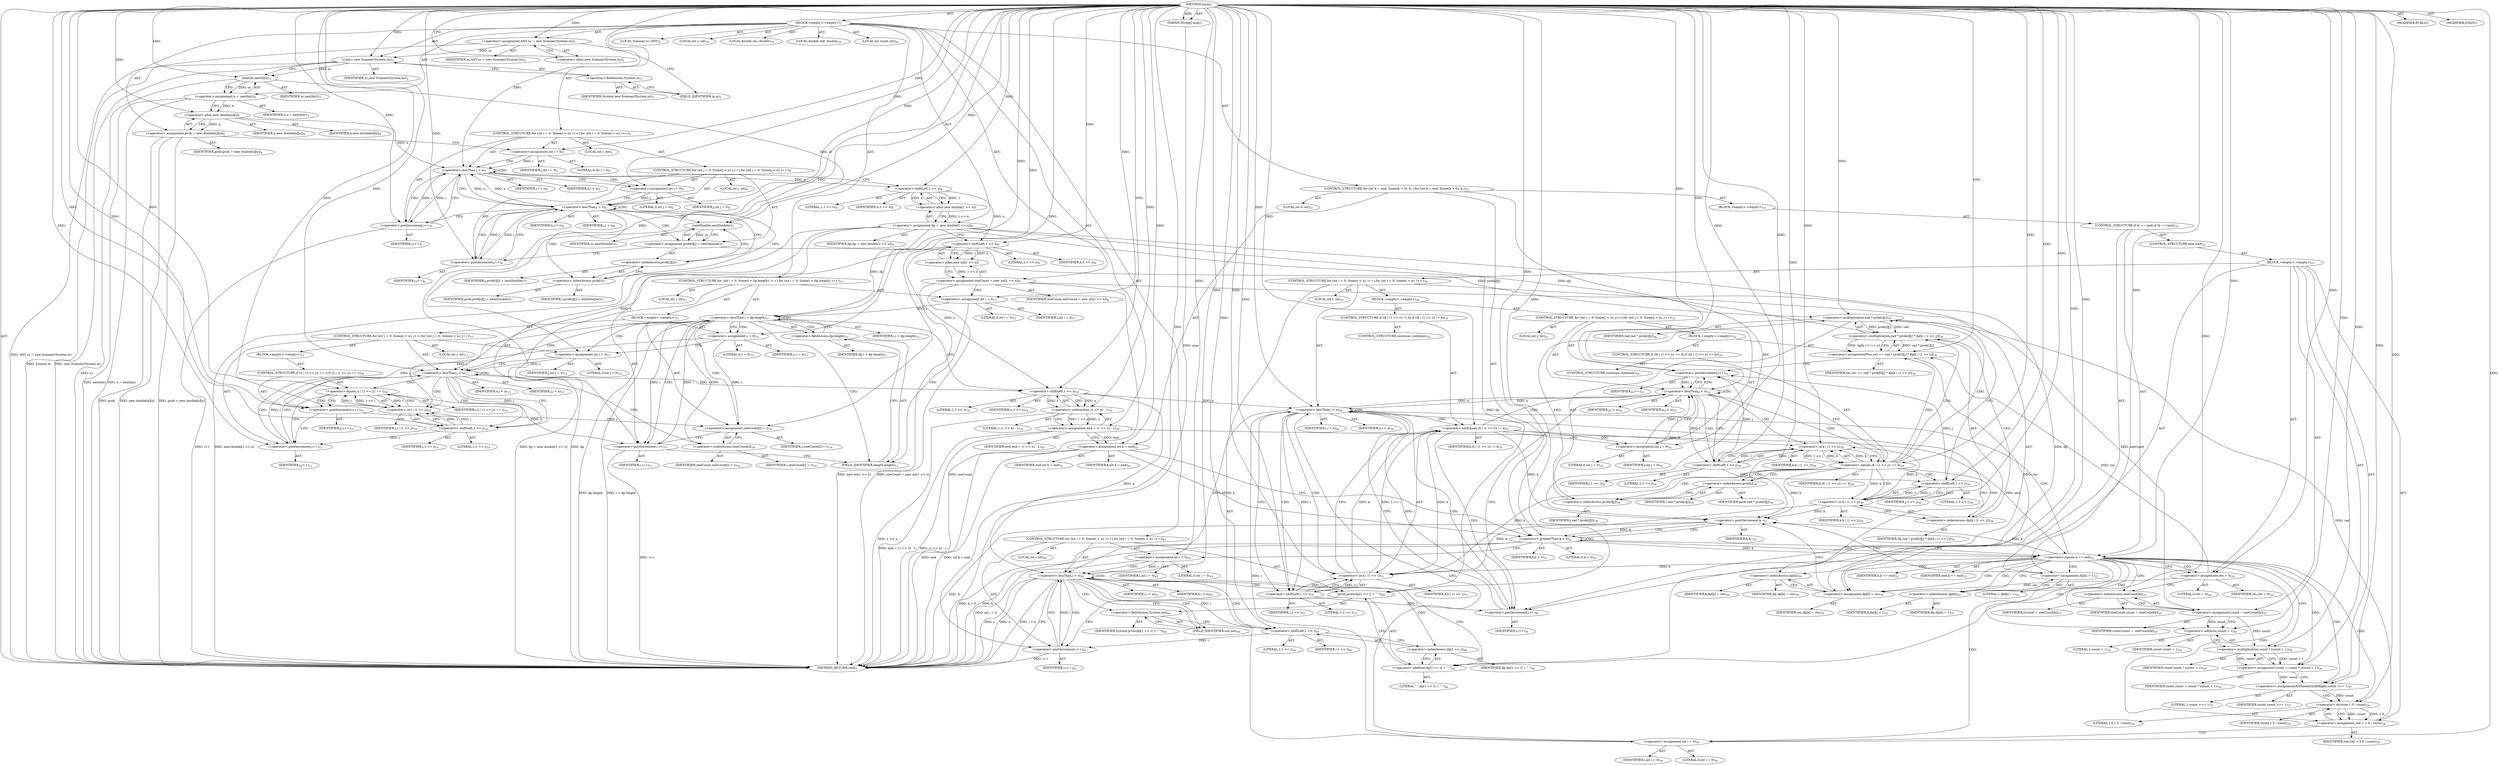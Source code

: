 digraph "main" {  
"19" [label = <(METHOD,main)<SUB>1</SUB>> ]
"20" [label = <(PARAM,String[] args)<SUB>1</SUB>> ]
"21" [label = <(BLOCK,&lt;empty&gt;,&lt;empty&gt;)<SUB>1</SUB>> ]
"4" [label = <(LOCAL,Scanner sc: ANY)<SUB>2</SUB>> ]
"22" [label = <(&lt;operator&gt;.assignment,ANY sc = new Scanner(System.in))<SUB>2</SUB>> ]
"23" [label = <(IDENTIFIER,sc,ANY sc = new Scanner(System.in))<SUB>2</SUB>> ]
"24" [label = <(&lt;operator&gt;.alloc,new Scanner(System.in))<SUB>2</SUB>> ]
"25" [label = <(&lt;init&gt;,new Scanner(System.in))<SUB>2</SUB>> ]
"3" [label = <(IDENTIFIER,sc,new Scanner(System.in))<SUB>2</SUB>> ]
"26" [label = <(&lt;operator&gt;.fieldAccess,System.in)<SUB>2</SUB>> ]
"27" [label = <(IDENTIFIER,System,new Scanner(System.in))<SUB>2</SUB>> ]
"28" [label = <(FIELD_IDENTIFIER,in,in)<SUB>2</SUB>> ]
"29" [label = <(&lt;operator&gt;.assignment,n = nextInt())<SUB>3</SUB>> ]
"30" [label = <(IDENTIFIER,n,n = nextInt())<SUB>3</SUB>> ]
"31" [label = <(nextInt,nextInt())<SUB>3</SUB>> ]
"32" [label = <(IDENTIFIER,sc,nextInt())<SUB>3</SUB>> ]
"33" [label = <(&lt;operator&gt;.assignment,prob = new double[n][n])<SUB>4</SUB>> ]
"34" [label = <(IDENTIFIER,prob,prob = new double[n][n])<SUB>4</SUB>> ]
"35" [label = <(&lt;operator&gt;.alloc,new double[n][n])> ]
"36" [label = <(IDENTIFIER,n,new double[n][n])<SUB>4</SUB>> ]
"37" [label = <(IDENTIFIER,n,new double[n][n])<SUB>4</SUB>> ]
"38" [label = <(CONTROL_STRUCTURE,for (int i = 0; Some(i &lt; n); i++),for (int i = 0; Some(i &lt; n); i++))<SUB>5</SUB>> ]
"39" [label = <(LOCAL,int i: int)<SUB>5</SUB>> ]
"40" [label = <(&lt;operator&gt;.assignment,int i = 0)<SUB>5</SUB>> ]
"41" [label = <(IDENTIFIER,i,int i = 0)<SUB>5</SUB>> ]
"42" [label = <(LITERAL,0,int i = 0)<SUB>5</SUB>> ]
"43" [label = <(&lt;operator&gt;.lessThan,i &lt; n)<SUB>5</SUB>> ]
"44" [label = <(IDENTIFIER,i,i &lt; n)<SUB>5</SUB>> ]
"45" [label = <(IDENTIFIER,n,i &lt; n)<SUB>5</SUB>> ]
"46" [label = <(&lt;operator&gt;.postIncrement,i++)<SUB>5</SUB>> ]
"47" [label = <(IDENTIFIER,i,i++)<SUB>5</SUB>> ]
"48" [label = <(CONTROL_STRUCTURE,for (int j = 0; Some(j &lt; n); j++),for (int j = 0; Some(j &lt; n); j++))<SUB>6</SUB>> ]
"49" [label = <(LOCAL,int j: int)<SUB>6</SUB>> ]
"50" [label = <(&lt;operator&gt;.assignment,int j = 0)<SUB>6</SUB>> ]
"51" [label = <(IDENTIFIER,j,int j = 0)<SUB>6</SUB>> ]
"52" [label = <(LITERAL,0,int j = 0)<SUB>6</SUB>> ]
"53" [label = <(&lt;operator&gt;.lessThan,j &lt; n)<SUB>6</SUB>> ]
"54" [label = <(IDENTIFIER,j,j &lt; n)<SUB>6</SUB>> ]
"55" [label = <(IDENTIFIER,n,j &lt; n)<SUB>6</SUB>> ]
"56" [label = <(&lt;operator&gt;.postIncrement,j++)<SUB>6</SUB>> ]
"57" [label = <(IDENTIFIER,j,j++)<SUB>6</SUB>> ]
"58" [label = <(&lt;operator&gt;.assignment,prob[i][j] = nextDouble())<SUB>7</SUB>> ]
"59" [label = <(&lt;operator&gt;.indexAccess,prob[i][j])<SUB>7</SUB>> ]
"60" [label = <(&lt;operator&gt;.indexAccess,prob[i])<SUB>7</SUB>> ]
"61" [label = <(IDENTIFIER,prob,prob[i][j] = nextDouble())<SUB>7</SUB>> ]
"62" [label = <(IDENTIFIER,i,prob[i][j] = nextDouble())<SUB>7</SUB>> ]
"63" [label = <(IDENTIFIER,j,prob[i][j] = nextDouble())<SUB>7</SUB>> ]
"64" [label = <(nextDouble,nextDouble())<SUB>7</SUB>> ]
"65" [label = <(IDENTIFIER,sc,nextDouble())<SUB>7</SUB>> ]
"66" [label = <(&lt;operator&gt;.assignment,dp = new double[1 &lt;&lt; n])<SUB>8</SUB>> ]
"67" [label = <(IDENTIFIER,dp,dp = new double[1 &lt;&lt; n])<SUB>8</SUB>> ]
"68" [label = <(&lt;operator&gt;.alloc,new double[1 &lt;&lt; n])> ]
"69" [label = <(&lt;operator&gt;.shiftLeft,1 &lt;&lt; n)<SUB>8</SUB>> ]
"70" [label = <(LITERAL,1,1 &lt;&lt; n)<SUB>8</SUB>> ]
"71" [label = <(IDENTIFIER,n,1 &lt;&lt; n)<SUB>8</SUB>> ]
"72" [label = <(&lt;operator&gt;.assignment,oneCount = new int[1 &lt;&lt; n])<SUB>9</SUB>> ]
"73" [label = <(IDENTIFIER,oneCount,oneCount = new int[1 &lt;&lt; n])<SUB>9</SUB>> ]
"74" [label = <(&lt;operator&gt;.alloc,new int[1 &lt;&lt; n])> ]
"75" [label = <(&lt;operator&gt;.shiftLeft,1 &lt;&lt; n)<SUB>9</SUB>> ]
"76" [label = <(LITERAL,1,1 &lt;&lt; n)<SUB>9</SUB>> ]
"77" [label = <(IDENTIFIER,n,1 &lt;&lt; n)<SUB>9</SUB>> ]
"78" [label = <(LOCAL,int c: int)<SUB>10</SUB>> ]
"79" [label = <(CONTROL_STRUCTURE,for (int i = 0; Some(i &lt; dp.length); i++),for (int i = 0; Some(i &lt; dp.length); i++))<SUB>11</SUB>> ]
"80" [label = <(LOCAL,int i: int)<SUB>11</SUB>> ]
"81" [label = <(&lt;operator&gt;.assignment,int i = 0)<SUB>11</SUB>> ]
"82" [label = <(IDENTIFIER,i,int i = 0)<SUB>11</SUB>> ]
"83" [label = <(LITERAL,0,int i = 0)<SUB>11</SUB>> ]
"84" [label = <(&lt;operator&gt;.lessThan,i &lt; dp.length)<SUB>11</SUB>> ]
"85" [label = <(IDENTIFIER,i,i &lt; dp.length)<SUB>11</SUB>> ]
"86" [label = <(&lt;operator&gt;.fieldAccess,dp.length)<SUB>11</SUB>> ]
"87" [label = <(IDENTIFIER,dp,i &lt; dp.length)<SUB>11</SUB>> ]
"88" [label = <(FIELD_IDENTIFIER,length,length)<SUB>11</SUB>> ]
"89" [label = <(&lt;operator&gt;.postIncrement,i++)<SUB>11</SUB>> ]
"90" [label = <(IDENTIFIER,i,i++)<SUB>11</SUB>> ]
"91" [label = <(BLOCK,&lt;empty&gt;,&lt;empty&gt;)<SUB>11</SUB>> ]
"92" [label = <(&lt;operator&gt;.assignment,c = 0)<SUB>12</SUB>> ]
"93" [label = <(IDENTIFIER,c,c = 0)<SUB>12</SUB>> ]
"94" [label = <(LITERAL,0,c = 0)<SUB>12</SUB>> ]
"95" [label = <(CONTROL_STRUCTURE,for (int j = 0; Some(j &lt; n); j++),for (int j = 0; Some(j &lt; n); j++))<SUB>13</SUB>> ]
"96" [label = <(LOCAL,int j: int)<SUB>13</SUB>> ]
"97" [label = <(&lt;operator&gt;.assignment,int j = 0)<SUB>13</SUB>> ]
"98" [label = <(IDENTIFIER,j,int j = 0)<SUB>13</SUB>> ]
"99" [label = <(LITERAL,0,int j = 0)<SUB>13</SUB>> ]
"100" [label = <(&lt;operator&gt;.lessThan,j &lt; n)<SUB>13</SUB>> ]
"101" [label = <(IDENTIFIER,j,j &lt; n)<SUB>13</SUB>> ]
"102" [label = <(IDENTIFIER,n,j &lt; n)<SUB>13</SUB>> ]
"103" [label = <(&lt;operator&gt;.postIncrement,j++)<SUB>13</SUB>> ]
"104" [label = <(IDENTIFIER,j,j++)<SUB>13</SUB>> ]
"105" [label = <(BLOCK,&lt;empty&gt;,&lt;empty&gt;)<SUB>13</SUB>> ]
"106" [label = <(CONTROL_STRUCTURE,if ((i | (1 &lt;&lt; j)) == i),if ((i | (1 &lt;&lt; j)) == i))<SUB>14</SUB>> ]
"107" [label = <(&lt;operator&gt;.equals,(i | (1 &lt;&lt; j)) == i)<SUB>14</SUB>> ]
"108" [label = <(&lt;operator&gt;.or,i | (1 &lt;&lt; j))<SUB>14</SUB>> ]
"109" [label = <(IDENTIFIER,i,i | (1 &lt;&lt; j))<SUB>14</SUB>> ]
"110" [label = <(&lt;operator&gt;.shiftLeft,1 &lt;&lt; j)<SUB>14</SUB>> ]
"111" [label = <(LITERAL,1,1 &lt;&lt; j)<SUB>14</SUB>> ]
"112" [label = <(IDENTIFIER,j,1 &lt;&lt; j)<SUB>14</SUB>> ]
"113" [label = <(IDENTIFIER,i,(i | (1 &lt;&lt; j)) == i)<SUB>14</SUB>> ]
"114" [label = <(&lt;operator&gt;.postIncrement,c++)<SUB>14</SUB>> ]
"115" [label = <(IDENTIFIER,c,c++)<SUB>14</SUB>> ]
"116" [label = <(&lt;operator&gt;.assignment,oneCount[i] = c)<SUB>16</SUB>> ]
"117" [label = <(&lt;operator&gt;.indexAccess,oneCount[i])<SUB>16</SUB>> ]
"118" [label = <(IDENTIFIER,oneCount,oneCount[i] = c)<SUB>16</SUB>> ]
"119" [label = <(IDENTIFIER,i,oneCount[i] = c)<SUB>16</SUB>> ]
"120" [label = <(IDENTIFIER,c,oneCount[i] = c)<SUB>16</SUB>> ]
"121" [label = <(&lt;operator&gt;.assignment,end = (1 &lt;&lt; n) - 1)<SUB>18</SUB>> ]
"122" [label = <(IDENTIFIER,end,end = (1 &lt;&lt; n) - 1)<SUB>18</SUB>> ]
"123" [label = <(&lt;operator&gt;.subtraction,(1 &lt;&lt; n) - 1)<SUB>18</SUB>> ]
"124" [label = <(&lt;operator&gt;.shiftLeft,1 &lt;&lt; n)<SUB>18</SUB>> ]
"125" [label = <(LITERAL,1,1 &lt;&lt; n)<SUB>18</SUB>> ]
"126" [label = <(IDENTIFIER,n,1 &lt;&lt; n)<SUB>18</SUB>> ]
"127" [label = <(LITERAL,1,(1 &lt;&lt; n) - 1)<SUB>18</SUB>> ]
"128" [label = <(LOCAL,double res: double)<SUB>19</SUB>> ]
"129" [label = <(LOCAL,double rad: double)<SUB>19</SUB>> ]
"130" [label = <(LOCAL,int count: int)<SUB>20</SUB>> ]
"131" [label = <(CONTROL_STRUCTURE,for (int k = end; Some(k &gt; 0); k--),for (int k = end; Some(k &gt; 0); k--))<SUB>21</SUB>> ]
"132" [label = <(LOCAL,int k: int)<SUB>21</SUB>> ]
"133" [label = <(&lt;operator&gt;.assignment,int k = end)<SUB>21</SUB>> ]
"134" [label = <(IDENTIFIER,k,int k = end)<SUB>21</SUB>> ]
"135" [label = <(IDENTIFIER,end,int k = end)<SUB>21</SUB>> ]
"136" [label = <(&lt;operator&gt;.greaterThan,k &gt; 0)<SUB>21</SUB>> ]
"137" [label = <(IDENTIFIER,k,k &gt; 0)<SUB>21</SUB>> ]
"138" [label = <(LITERAL,0,k &gt; 0)<SUB>21</SUB>> ]
"139" [label = <(&lt;operator&gt;.postDecrement,k--)<SUB>21</SUB>> ]
"140" [label = <(IDENTIFIER,k,k--)<SUB>21</SUB>> ]
"141" [label = <(BLOCK,&lt;empty&gt;,&lt;empty&gt;)<SUB>21</SUB>> ]
"142" [label = <(CONTROL_STRUCTURE,if (k == end),if (k == end))<SUB>22</SUB>> ]
"143" [label = <(&lt;operator&gt;.equals,k == end)<SUB>22</SUB>> ]
"144" [label = <(IDENTIFIER,k,k == end)<SUB>22</SUB>> ]
"145" [label = <(IDENTIFIER,end,k == end)<SUB>22</SUB>> ]
"146" [label = <(&lt;operator&gt;.assignment,dp[k] = 1)<SUB>22</SUB>> ]
"147" [label = <(&lt;operator&gt;.indexAccess,dp[k])<SUB>22</SUB>> ]
"148" [label = <(IDENTIFIER,dp,dp[k] = 1)<SUB>22</SUB>> ]
"149" [label = <(IDENTIFIER,k,dp[k] = 1)<SUB>22</SUB>> ]
"150" [label = <(LITERAL,1,dp[k] = 1)<SUB>22</SUB>> ]
"151" [label = <(CONTROL_STRUCTURE,else,else)<SUB>23</SUB>> ]
"152" [label = <(BLOCK,&lt;empty&gt;,&lt;empty&gt;)<SUB>23</SUB>> ]
"153" [label = <(&lt;operator&gt;.assignment,res = 0)<SUB>24</SUB>> ]
"154" [label = <(IDENTIFIER,res,res = 0)<SUB>24</SUB>> ]
"155" [label = <(LITERAL,0,res = 0)<SUB>24</SUB>> ]
"156" [label = <(&lt;operator&gt;.assignment,count = oneCount[k])<SUB>25</SUB>> ]
"157" [label = <(IDENTIFIER,count,count = oneCount[k])<SUB>25</SUB>> ]
"158" [label = <(&lt;operator&gt;.indexAccess,oneCount[k])<SUB>25</SUB>> ]
"159" [label = <(IDENTIFIER,oneCount,count = oneCount[k])<SUB>25</SUB>> ]
"160" [label = <(IDENTIFIER,k,count = oneCount[k])<SUB>25</SUB>> ]
"161" [label = <(&lt;operator&gt;.assignment,count = count * (count + 1))<SUB>26</SUB>> ]
"162" [label = <(IDENTIFIER,count,count = count * (count + 1))<SUB>26</SUB>> ]
"163" [label = <(&lt;operator&gt;.multiplication,count * (count + 1))<SUB>26</SUB>> ]
"164" [label = <(IDENTIFIER,count,count * (count + 1))<SUB>26</SUB>> ]
"165" [label = <(&lt;operator&gt;.addition,count + 1)<SUB>26</SUB>> ]
"166" [label = <(IDENTIFIER,count,count + 1)<SUB>26</SUB>> ]
"167" [label = <(LITERAL,1,count + 1)<SUB>26</SUB>> ]
"168" [label = <(&lt;operators&gt;.assignmentArithmeticShiftRight,count &gt;&gt;= 1)<SUB>27</SUB>> ]
"169" [label = <(IDENTIFIER,count,count &gt;&gt;= 1)<SUB>27</SUB>> ]
"170" [label = <(LITERAL,1,count &gt;&gt;= 1)<SUB>27</SUB>> ]
"171" [label = <(&lt;operator&gt;.assignment,rad = 1.0 / count)<SUB>28</SUB>> ]
"172" [label = <(IDENTIFIER,rad,rad = 1.0 / count)<SUB>28</SUB>> ]
"173" [label = <(&lt;operator&gt;.division,1.0 / count)<SUB>28</SUB>> ]
"174" [label = <(LITERAL,1.0,1.0 / count)<SUB>28</SUB>> ]
"175" [label = <(IDENTIFIER,count,1.0 / count)<SUB>28</SUB>> ]
"176" [label = <(CONTROL_STRUCTURE,for (int i = 0; Some(i &lt; n); i++),for (int i = 0; Some(i &lt; n); i++))<SUB>30</SUB>> ]
"177" [label = <(LOCAL,int i: int)<SUB>30</SUB>> ]
"178" [label = <(&lt;operator&gt;.assignment,int i = 0)<SUB>30</SUB>> ]
"179" [label = <(IDENTIFIER,i,int i = 0)<SUB>30</SUB>> ]
"180" [label = <(LITERAL,0,int i = 0)<SUB>30</SUB>> ]
"181" [label = <(&lt;operator&gt;.lessThan,i &lt; n)<SUB>30</SUB>> ]
"182" [label = <(IDENTIFIER,i,i &lt; n)<SUB>30</SUB>> ]
"183" [label = <(IDENTIFIER,n,i &lt; n)<SUB>30</SUB>> ]
"184" [label = <(&lt;operator&gt;.postIncrement,i++)<SUB>30</SUB>> ]
"185" [label = <(IDENTIFIER,i,i++)<SUB>30</SUB>> ]
"186" [label = <(BLOCK,&lt;empty&gt;,&lt;empty&gt;)<SUB>30</SUB>> ]
"187" [label = <(CONTROL_STRUCTURE,if ((k | (1 &lt;&lt; i)) != k),if ((k | (1 &lt;&lt; i)) != k))<SUB>31</SUB>> ]
"188" [label = <(&lt;operator&gt;.notEquals,(k | (1 &lt;&lt; i)) != k)<SUB>31</SUB>> ]
"189" [label = <(&lt;operator&gt;.or,k | (1 &lt;&lt; i))<SUB>31</SUB>> ]
"190" [label = <(IDENTIFIER,k,k | (1 &lt;&lt; i))<SUB>31</SUB>> ]
"191" [label = <(&lt;operator&gt;.shiftLeft,1 &lt;&lt; i)<SUB>31</SUB>> ]
"192" [label = <(LITERAL,1,1 &lt;&lt; i)<SUB>31</SUB>> ]
"193" [label = <(IDENTIFIER,i,1 &lt;&lt; i)<SUB>31</SUB>> ]
"194" [label = <(IDENTIFIER,k,(k | (1 &lt;&lt; i)) != k)<SUB>31</SUB>> ]
"195" [label = <(CONTROL_STRUCTURE,continue;,continue;)<SUB>31</SUB>> ]
"196" [label = <(CONTROL_STRUCTURE,for (int j = 0; Some(j &lt; n); j++),for (int j = 0; Some(j &lt; n); j++))<SUB>32</SUB>> ]
"197" [label = <(LOCAL,int j: int)<SUB>32</SUB>> ]
"198" [label = <(&lt;operator&gt;.assignment,int j = 0)<SUB>32</SUB>> ]
"199" [label = <(IDENTIFIER,j,int j = 0)<SUB>32</SUB>> ]
"200" [label = <(LITERAL,0,int j = 0)<SUB>32</SUB>> ]
"201" [label = <(&lt;operator&gt;.lessThan,j &lt; n)<SUB>32</SUB>> ]
"202" [label = <(IDENTIFIER,j,j &lt; n)<SUB>32</SUB>> ]
"203" [label = <(IDENTIFIER,n,j &lt; n)<SUB>32</SUB>> ]
"204" [label = <(&lt;operator&gt;.postIncrement,j++)<SUB>32</SUB>> ]
"205" [label = <(IDENTIFIER,j,j++)<SUB>32</SUB>> ]
"206" [label = <(BLOCK,&lt;empty&gt;,&lt;empty&gt;)<SUB>32</SUB>> ]
"207" [label = <(CONTROL_STRUCTURE,if ((k | (1 &lt;&lt; j)) == k),if ((k | (1 &lt;&lt; j)) == k))<SUB>34</SUB>> ]
"208" [label = <(&lt;operator&gt;.equals,(k | (1 &lt;&lt; j)) == k)<SUB>34</SUB>> ]
"209" [label = <(&lt;operator&gt;.or,k | (1 &lt;&lt; j))<SUB>34</SUB>> ]
"210" [label = <(IDENTIFIER,k,k | (1 &lt;&lt; j))<SUB>34</SUB>> ]
"211" [label = <(&lt;operator&gt;.shiftLeft,1 &lt;&lt; j)<SUB>34</SUB>> ]
"212" [label = <(LITERAL,1,1 &lt;&lt; j)<SUB>34</SUB>> ]
"213" [label = <(IDENTIFIER,j,1 &lt;&lt; j)<SUB>34</SUB>> ]
"214" [label = <(IDENTIFIER,k,(k | (1 &lt;&lt; j)) == k)<SUB>34</SUB>> ]
"215" [label = <(CONTROL_STRUCTURE,continue;,continue;)<SUB>34</SUB>> ]
"216" [label = <(&lt;operator&gt;.assignmentPlus,res += rad * prob[i][j] * dp[k | (1 &lt;&lt; j)])<SUB>36</SUB>> ]
"217" [label = <(IDENTIFIER,res,res += rad * prob[i][j] * dp[k | (1 &lt;&lt; j)])<SUB>36</SUB>> ]
"218" [label = <(&lt;operator&gt;.multiplication,rad * prob[i][j] * dp[k | (1 &lt;&lt; j)])<SUB>36</SUB>> ]
"219" [label = <(&lt;operator&gt;.multiplication,rad * prob[i][j])<SUB>36</SUB>> ]
"220" [label = <(IDENTIFIER,rad,rad * prob[i][j])<SUB>36</SUB>> ]
"221" [label = <(&lt;operator&gt;.indexAccess,prob[i][j])<SUB>36</SUB>> ]
"222" [label = <(&lt;operator&gt;.indexAccess,prob[i])<SUB>36</SUB>> ]
"223" [label = <(IDENTIFIER,prob,rad * prob[i][j])<SUB>36</SUB>> ]
"224" [label = <(IDENTIFIER,i,rad * prob[i][j])<SUB>36</SUB>> ]
"225" [label = <(IDENTIFIER,j,rad * prob[i][j])<SUB>36</SUB>> ]
"226" [label = <(&lt;operator&gt;.indexAccess,dp[k | (1 &lt;&lt; j)])<SUB>36</SUB>> ]
"227" [label = <(IDENTIFIER,dp,rad * prob[i][j] * dp[k | (1 &lt;&lt; j)])<SUB>36</SUB>> ]
"228" [label = <(&lt;operator&gt;.or,k | (1 &lt;&lt; j))<SUB>36</SUB>> ]
"229" [label = <(IDENTIFIER,k,k | (1 &lt;&lt; j))<SUB>36</SUB>> ]
"230" [label = <(&lt;operator&gt;.shiftLeft,1 &lt;&lt; j)<SUB>36</SUB>> ]
"231" [label = <(LITERAL,1,1 &lt;&lt; j)<SUB>36</SUB>> ]
"232" [label = <(IDENTIFIER,j,1 &lt;&lt; j)<SUB>36</SUB>> ]
"233" [label = <(&lt;operator&gt;.assignment,dp[k] = res)<SUB>39</SUB>> ]
"234" [label = <(&lt;operator&gt;.indexAccess,dp[k])<SUB>39</SUB>> ]
"235" [label = <(IDENTIFIER,dp,dp[k] = res)<SUB>39</SUB>> ]
"236" [label = <(IDENTIFIER,k,dp[k] = res)<SUB>39</SUB>> ]
"237" [label = <(IDENTIFIER,res,dp[k] = res)<SUB>39</SUB>> ]
"238" [label = <(CONTROL_STRUCTURE,for (int i = 0; Some(i &lt; n); i++),for (int i = 0; Some(i &lt; n); i++))<SUB>43</SUB>> ]
"239" [label = <(LOCAL,int i: int)<SUB>43</SUB>> ]
"240" [label = <(&lt;operator&gt;.assignment,int i = 0)<SUB>43</SUB>> ]
"241" [label = <(IDENTIFIER,i,int i = 0)<SUB>43</SUB>> ]
"242" [label = <(LITERAL,0,int i = 0)<SUB>43</SUB>> ]
"243" [label = <(&lt;operator&gt;.lessThan,i &lt; n)<SUB>43</SUB>> ]
"244" [label = <(IDENTIFIER,i,i &lt; n)<SUB>43</SUB>> ]
"245" [label = <(IDENTIFIER,n,i &lt; n)<SUB>43</SUB>> ]
"246" [label = <(&lt;operator&gt;.postIncrement,i++)<SUB>43</SUB>> ]
"247" [label = <(IDENTIFIER,i,i++)<SUB>43</SUB>> ]
"248" [label = <(print,print(dp[1 &lt;&lt; i] + &quot; &quot;))<SUB>44</SUB>> ]
"249" [label = <(&lt;operator&gt;.fieldAccess,System.out)<SUB>44</SUB>> ]
"250" [label = <(IDENTIFIER,System,print(dp[1 &lt;&lt; i] + &quot; &quot;))<SUB>44</SUB>> ]
"251" [label = <(FIELD_IDENTIFIER,out,out)<SUB>44</SUB>> ]
"252" [label = <(&lt;operator&gt;.addition,dp[1 &lt;&lt; i] + &quot; &quot;)<SUB>44</SUB>> ]
"253" [label = <(&lt;operator&gt;.indexAccess,dp[1 &lt;&lt; i])<SUB>44</SUB>> ]
"254" [label = <(IDENTIFIER,dp,dp[1 &lt;&lt; i] + &quot; &quot;)<SUB>44</SUB>> ]
"255" [label = <(&lt;operator&gt;.shiftLeft,1 &lt;&lt; i)<SUB>44</SUB>> ]
"256" [label = <(LITERAL,1,1 &lt;&lt; i)<SUB>44</SUB>> ]
"257" [label = <(IDENTIFIER,i,1 &lt;&lt; i)<SUB>44</SUB>> ]
"258" [label = <(LITERAL,&quot; &quot;,dp[1 &lt;&lt; i] + &quot; &quot;)<SUB>44</SUB>> ]
"259" [label = <(MODIFIER,PUBLIC)> ]
"260" [label = <(MODIFIER,STATIC)> ]
"261" [label = <(METHOD_RETURN,void)<SUB>1</SUB>> ]
  "19" -> "20"  [ label = "AST: "] 
  "19" -> "21"  [ label = "AST: "] 
  "19" -> "259"  [ label = "AST: "] 
  "19" -> "260"  [ label = "AST: "] 
  "19" -> "261"  [ label = "AST: "] 
  "21" -> "4"  [ label = "AST: "] 
  "21" -> "22"  [ label = "AST: "] 
  "21" -> "25"  [ label = "AST: "] 
  "21" -> "29"  [ label = "AST: "] 
  "21" -> "33"  [ label = "AST: "] 
  "21" -> "38"  [ label = "AST: "] 
  "21" -> "66"  [ label = "AST: "] 
  "21" -> "72"  [ label = "AST: "] 
  "21" -> "78"  [ label = "AST: "] 
  "21" -> "79"  [ label = "AST: "] 
  "21" -> "121"  [ label = "AST: "] 
  "21" -> "128"  [ label = "AST: "] 
  "21" -> "129"  [ label = "AST: "] 
  "21" -> "130"  [ label = "AST: "] 
  "21" -> "131"  [ label = "AST: "] 
  "21" -> "238"  [ label = "AST: "] 
  "22" -> "23"  [ label = "AST: "] 
  "22" -> "24"  [ label = "AST: "] 
  "25" -> "3"  [ label = "AST: "] 
  "25" -> "26"  [ label = "AST: "] 
  "26" -> "27"  [ label = "AST: "] 
  "26" -> "28"  [ label = "AST: "] 
  "29" -> "30"  [ label = "AST: "] 
  "29" -> "31"  [ label = "AST: "] 
  "31" -> "32"  [ label = "AST: "] 
  "33" -> "34"  [ label = "AST: "] 
  "33" -> "35"  [ label = "AST: "] 
  "35" -> "36"  [ label = "AST: "] 
  "35" -> "37"  [ label = "AST: "] 
  "38" -> "39"  [ label = "AST: "] 
  "38" -> "40"  [ label = "AST: "] 
  "38" -> "43"  [ label = "AST: "] 
  "38" -> "46"  [ label = "AST: "] 
  "38" -> "48"  [ label = "AST: "] 
  "40" -> "41"  [ label = "AST: "] 
  "40" -> "42"  [ label = "AST: "] 
  "43" -> "44"  [ label = "AST: "] 
  "43" -> "45"  [ label = "AST: "] 
  "46" -> "47"  [ label = "AST: "] 
  "48" -> "49"  [ label = "AST: "] 
  "48" -> "50"  [ label = "AST: "] 
  "48" -> "53"  [ label = "AST: "] 
  "48" -> "56"  [ label = "AST: "] 
  "48" -> "58"  [ label = "AST: "] 
  "50" -> "51"  [ label = "AST: "] 
  "50" -> "52"  [ label = "AST: "] 
  "53" -> "54"  [ label = "AST: "] 
  "53" -> "55"  [ label = "AST: "] 
  "56" -> "57"  [ label = "AST: "] 
  "58" -> "59"  [ label = "AST: "] 
  "58" -> "64"  [ label = "AST: "] 
  "59" -> "60"  [ label = "AST: "] 
  "59" -> "63"  [ label = "AST: "] 
  "60" -> "61"  [ label = "AST: "] 
  "60" -> "62"  [ label = "AST: "] 
  "64" -> "65"  [ label = "AST: "] 
  "66" -> "67"  [ label = "AST: "] 
  "66" -> "68"  [ label = "AST: "] 
  "68" -> "69"  [ label = "AST: "] 
  "69" -> "70"  [ label = "AST: "] 
  "69" -> "71"  [ label = "AST: "] 
  "72" -> "73"  [ label = "AST: "] 
  "72" -> "74"  [ label = "AST: "] 
  "74" -> "75"  [ label = "AST: "] 
  "75" -> "76"  [ label = "AST: "] 
  "75" -> "77"  [ label = "AST: "] 
  "79" -> "80"  [ label = "AST: "] 
  "79" -> "81"  [ label = "AST: "] 
  "79" -> "84"  [ label = "AST: "] 
  "79" -> "89"  [ label = "AST: "] 
  "79" -> "91"  [ label = "AST: "] 
  "81" -> "82"  [ label = "AST: "] 
  "81" -> "83"  [ label = "AST: "] 
  "84" -> "85"  [ label = "AST: "] 
  "84" -> "86"  [ label = "AST: "] 
  "86" -> "87"  [ label = "AST: "] 
  "86" -> "88"  [ label = "AST: "] 
  "89" -> "90"  [ label = "AST: "] 
  "91" -> "92"  [ label = "AST: "] 
  "91" -> "95"  [ label = "AST: "] 
  "91" -> "116"  [ label = "AST: "] 
  "92" -> "93"  [ label = "AST: "] 
  "92" -> "94"  [ label = "AST: "] 
  "95" -> "96"  [ label = "AST: "] 
  "95" -> "97"  [ label = "AST: "] 
  "95" -> "100"  [ label = "AST: "] 
  "95" -> "103"  [ label = "AST: "] 
  "95" -> "105"  [ label = "AST: "] 
  "97" -> "98"  [ label = "AST: "] 
  "97" -> "99"  [ label = "AST: "] 
  "100" -> "101"  [ label = "AST: "] 
  "100" -> "102"  [ label = "AST: "] 
  "103" -> "104"  [ label = "AST: "] 
  "105" -> "106"  [ label = "AST: "] 
  "106" -> "107"  [ label = "AST: "] 
  "106" -> "114"  [ label = "AST: "] 
  "107" -> "108"  [ label = "AST: "] 
  "107" -> "113"  [ label = "AST: "] 
  "108" -> "109"  [ label = "AST: "] 
  "108" -> "110"  [ label = "AST: "] 
  "110" -> "111"  [ label = "AST: "] 
  "110" -> "112"  [ label = "AST: "] 
  "114" -> "115"  [ label = "AST: "] 
  "116" -> "117"  [ label = "AST: "] 
  "116" -> "120"  [ label = "AST: "] 
  "117" -> "118"  [ label = "AST: "] 
  "117" -> "119"  [ label = "AST: "] 
  "121" -> "122"  [ label = "AST: "] 
  "121" -> "123"  [ label = "AST: "] 
  "123" -> "124"  [ label = "AST: "] 
  "123" -> "127"  [ label = "AST: "] 
  "124" -> "125"  [ label = "AST: "] 
  "124" -> "126"  [ label = "AST: "] 
  "131" -> "132"  [ label = "AST: "] 
  "131" -> "133"  [ label = "AST: "] 
  "131" -> "136"  [ label = "AST: "] 
  "131" -> "139"  [ label = "AST: "] 
  "131" -> "141"  [ label = "AST: "] 
  "133" -> "134"  [ label = "AST: "] 
  "133" -> "135"  [ label = "AST: "] 
  "136" -> "137"  [ label = "AST: "] 
  "136" -> "138"  [ label = "AST: "] 
  "139" -> "140"  [ label = "AST: "] 
  "141" -> "142"  [ label = "AST: "] 
  "142" -> "143"  [ label = "AST: "] 
  "142" -> "146"  [ label = "AST: "] 
  "142" -> "151"  [ label = "AST: "] 
  "143" -> "144"  [ label = "AST: "] 
  "143" -> "145"  [ label = "AST: "] 
  "146" -> "147"  [ label = "AST: "] 
  "146" -> "150"  [ label = "AST: "] 
  "147" -> "148"  [ label = "AST: "] 
  "147" -> "149"  [ label = "AST: "] 
  "151" -> "152"  [ label = "AST: "] 
  "152" -> "153"  [ label = "AST: "] 
  "152" -> "156"  [ label = "AST: "] 
  "152" -> "161"  [ label = "AST: "] 
  "152" -> "168"  [ label = "AST: "] 
  "152" -> "171"  [ label = "AST: "] 
  "152" -> "176"  [ label = "AST: "] 
  "152" -> "233"  [ label = "AST: "] 
  "153" -> "154"  [ label = "AST: "] 
  "153" -> "155"  [ label = "AST: "] 
  "156" -> "157"  [ label = "AST: "] 
  "156" -> "158"  [ label = "AST: "] 
  "158" -> "159"  [ label = "AST: "] 
  "158" -> "160"  [ label = "AST: "] 
  "161" -> "162"  [ label = "AST: "] 
  "161" -> "163"  [ label = "AST: "] 
  "163" -> "164"  [ label = "AST: "] 
  "163" -> "165"  [ label = "AST: "] 
  "165" -> "166"  [ label = "AST: "] 
  "165" -> "167"  [ label = "AST: "] 
  "168" -> "169"  [ label = "AST: "] 
  "168" -> "170"  [ label = "AST: "] 
  "171" -> "172"  [ label = "AST: "] 
  "171" -> "173"  [ label = "AST: "] 
  "173" -> "174"  [ label = "AST: "] 
  "173" -> "175"  [ label = "AST: "] 
  "176" -> "177"  [ label = "AST: "] 
  "176" -> "178"  [ label = "AST: "] 
  "176" -> "181"  [ label = "AST: "] 
  "176" -> "184"  [ label = "AST: "] 
  "176" -> "186"  [ label = "AST: "] 
  "178" -> "179"  [ label = "AST: "] 
  "178" -> "180"  [ label = "AST: "] 
  "181" -> "182"  [ label = "AST: "] 
  "181" -> "183"  [ label = "AST: "] 
  "184" -> "185"  [ label = "AST: "] 
  "186" -> "187"  [ label = "AST: "] 
  "186" -> "196"  [ label = "AST: "] 
  "187" -> "188"  [ label = "AST: "] 
  "187" -> "195"  [ label = "AST: "] 
  "188" -> "189"  [ label = "AST: "] 
  "188" -> "194"  [ label = "AST: "] 
  "189" -> "190"  [ label = "AST: "] 
  "189" -> "191"  [ label = "AST: "] 
  "191" -> "192"  [ label = "AST: "] 
  "191" -> "193"  [ label = "AST: "] 
  "196" -> "197"  [ label = "AST: "] 
  "196" -> "198"  [ label = "AST: "] 
  "196" -> "201"  [ label = "AST: "] 
  "196" -> "204"  [ label = "AST: "] 
  "196" -> "206"  [ label = "AST: "] 
  "198" -> "199"  [ label = "AST: "] 
  "198" -> "200"  [ label = "AST: "] 
  "201" -> "202"  [ label = "AST: "] 
  "201" -> "203"  [ label = "AST: "] 
  "204" -> "205"  [ label = "AST: "] 
  "206" -> "207"  [ label = "AST: "] 
  "206" -> "216"  [ label = "AST: "] 
  "207" -> "208"  [ label = "AST: "] 
  "207" -> "215"  [ label = "AST: "] 
  "208" -> "209"  [ label = "AST: "] 
  "208" -> "214"  [ label = "AST: "] 
  "209" -> "210"  [ label = "AST: "] 
  "209" -> "211"  [ label = "AST: "] 
  "211" -> "212"  [ label = "AST: "] 
  "211" -> "213"  [ label = "AST: "] 
  "216" -> "217"  [ label = "AST: "] 
  "216" -> "218"  [ label = "AST: "] 
  "218" -> "219"  [ label = "AST: "] 
  "218" -> "226"  [ label = "AST: "] 
  "219" -> "220"  [ label = "AST: "] 
  "219" -> "221"  [ label = "AST: "] 
  "221" -> "222"  [ label = "AST: "] 
  "221" -> "225"  [ label = "AST: "] 
  "222" -> "223"  [ label = "AST: "] 
  "222" -> "224"  [ label = "AST: "] 
  "226" -> "227"  [ label = "AST: "] 
  "226" -> "228"  [ label = "AST: "] 
  "228" -> "229"  [ label = "AST: "] 
  "228" -> "230"  [ label = "AST: "] 
  "230" -> "231"  [ label = "AST: "] 
  "230" -> "232"  [ label = "AST: "] 
  "233" -> "234"  [ label = "AST: "] 
  "233" -> "237"  [ label = "AST: "] 
  "234" -> "235"  [ label = "AST: "] 
  "234" -> "236"  [ label = "AST: "] 
  "238" -> "239"  [ label = "AST: "] 
  "238" -> "240"  [ label = "AST: "] 
  "238" -> "243"  [ label = "AST: "] 
  "238" -> "246"  [ label = "AST: "] 
  "238" -> "248"  [ label = "AST: "] 
  "240" -> "241"  [ label = "AST: "] 
  "240" -> "242"  [ label = "AST: "] 
  "243" -> "244"  [ label = "AST: "] 
  "243" -> "245"  [ label = "AST: "] 
  "246" -> "247"  [ label = "AST: "] 
  "248" -> "249"  [ label = "AST: "] 
  "248" -> "252"  [ label = "AST: "] 
  "249" -> "250"  [ label = "AST: "] 
  "249" -> "251"  [ label = "AST: "] 
  "252" -> "253"  [ label = "AST: "] 
  "252" -> "258"  [ label = "AST: "] 
  "253" -> "254"  [ label = "AST: "] 
  "253" -> "255"  [ label = "AST: "] 
  "255" -> "256"  [ label = "AST: "] 
  "255" -> "257"  [ label = "AST: "] 
  "22" -> "28"  [ label = "CFG: "] 
  "25" -> "31"  [ label = "CFG: "] 
  "29" -> "35"  [ label = "CFG: "] 
  "33" -> "40"  [ label = "CFG: "] 
  "66" -> "75"  [ label = "CFG: "] 
  "72" -> "81"  [ label = "CFG: "] 
  "121" -> "133"  [ label = "CFG: "] 
  "24" -> "22"  [ label = "CFG: "] 
  "26" -> "25"  [ label = "CFG: "] 
  "31" -> "29"  [ label = "CFG: "] 
  "35" -> "33"  [ label = "CFG: "] 
  "40" -> "43"  [ label = "CFG: "] 
  "43" -> "50"  [ label = "CFG: "] 
  "43" -> "69"  [ label = "CFG: "] 
  "46" -> "43"  [ label = "CFG: "] 
  "68" -> "66"  [ label = "CFG: "] 
  "74" -> "72"  [ label = "CFG: "] 
  "81" -> "88"  [ label = "CFG: "] 
  "84" -> "92"  [ label = "CFG: "] 
  "84" -> "124"  [ label = "CFG: "] 
  "89" -> "88"  [ label = "CFG: "] 
  "123" -> "121"  [ label = "CFG: "] 
  "133" -> "136"  [ label = "CFG: "] 
  "136" -> "143"  [ label = "CFG: "] 
  "136" -> "240"  [ label = "CFG: "] 
  "139" -> "136"  [ label = "CFG: "] 
  "240" -> "243"  [ label = "CFG: "] 
  "243" -> "261"  [ label = "CFG: "] 
  "243" -> "251"  [ label = "CFG: "] 
  "246" -> "243"  [ label = "CFG: "] 
  "248" -> "246"  [ label = "CFG: "] 
  "28" -> "26"  [ label = "CFG: "] 
  "50" -> "53"  [ label = "CFG: "] 
  "53" -> "60"  [ label = "CFG: "] 
  "53" -> "46"  [ label = "CFG: "] 
  "56" -> "53"  [ label = "CFG: "] 
  "58" -> "56"  [ label = "CFG: "] 
  "69" -> "68"  [ label = "CFG: "] 
  "75" -> "74"  [ label = "CFG: "] 
  "86" -> "84"  [ label = "CFG: "] 
  "92" -> "97"  [ label = "CFG: "] 
  "116" -> "89"  [ label = "CFG: "] 
  "124" -> "123"  [ label = "CFG: "] 
  "249" -> "255"  [ label = "CFG: "] 
  "252" -> "248"  [ label = "CFG: "] 
  "59" -> "64"  [ label = "CFG: "] 
  "64" -> "58"  [ label = "CFG: "] 
  "88" -> "86"  [ label = "CFG: "] 
  "97" -> "100"  [ label = "CFG: "] 
  "100" -> "110"  [ label = "CFG: "] 
  "100" -> "117"  [ label = "CFG: "] 
  "103" -> "100"  [ label = "CFG: "] 
  "117" -> "116"  [ label = "CFG: "] 
  "143" -> "147"  [ label = "CFG: "] 
  "143" -> "153"  [ label = "CFG: "] 
  "146" -> "139"  [ label = "CFG: "] 
  "251" -> "249"  [ label = "CFG: "] 
  "253" -> "252"  [ label = "CFG: "] 
  "60" -> "59"  [ label = "CFG: "] 
  "147" -> "146"  [ label = "CFG: "] 
  "255" -> "253"  [ label = "CFG: "] 
  "107" -> "114"  [ label = "CFG: "] 
  "107" -> "103"  [ label = "CFG: "] 
  "114" -> "103"  [ label = "CFG: "] 
  "153" -> "158"  [ label = "CFG: "] 
  "156" -> "165"  [ label = "CFG: "] 
  "161" -> "168"  [ label = "CFG: "] 
  "168" -> "173"  [ label = "CFG: "] 
  "171" -> "178"  [ label = "CFG: "] 
  "233" -> "139"  [ label = "CFG: "] 
  "108" -> "107"  [ label = "CFG: "] 
  "158" -> "156"  [ label = "CFG: "] 
  "163" -> "161"  [ label = "CFG: "] 
  "173" -> "171"  [ label = "CFG: "] 
  "178" -> "181"  [ label = "CFG: "] 
  "181" -> "191"  [ label = "CFG: "] 
  "181" -> "234"  [ label = "CFG: "] 
  "184" -> "181"  [ label = "CFG: "] 
  "234" -> "233"  [ label = "CFG: "] 
  "110" -> "108"  [ label = "CFG: "] 
  "165" -> "163"  [ label = "CFG: "] 
  "188" -> "184"  [ label = "CFG: "] 
  "188" -> "198"  [ label = "CFG: "] 
  "198" -> "201"  [ label = "CFG: "] 
  "201" -> "211"  [ label = "CFG: "] 
  "201" -> "184"  [ label = "CFG: "] 
  "204" -> "201"  [ label = "CFG: "] 
  "189" -> "188"  [ label = "CFG: "] 
  "216" -> "204"  [ label = "CFG: "] 
  "191" -> "189"  [ label = "CFG: "] 
  "208" -> "204"  [ label = "CFG: "] 
  "208" -> "222"  [ label = "CFG: "] 
  "218" -> "216"  [ label = "CFG: "] 
  "209" -> "208"  [ label = "CFG: "] 
  "219" -> "230"  [ label = "CFG: "] 
  "226" -> "218"  [ label = "CFG: "] 
  "211" -> "209"  [ label = "CFG: "] 
  "221" -> "219"  [ label = "CFG: "] 
  "228" -> "226"  [ label = "CFG: "] 
  "222" -> "221"  [ label = "CFG: "] 
  "230" -> "228"  [ label = "CFG: "] 
  "19" -> "24"  [ label = "CFG: "] 
  "20" -> "261"  [ label = "DDG: args"] 
  "22" -> "261"  [ label = "DDG: ANY sc = new Scanner(System.in)"] 
  "25" -> "261"  [ label = "DDG: System.in"] 
  "25" -> "261"  [ label = "DDG: new Scanner(System.in)"] 
  "31" -> "261"  [ label = "DDG: sc"] 
  "29" -> "261"  [ label = "DDG: nextInt()"] 
  "29" -> "261"  [ label = "DDG: n = nextInt()"] 
  "33" -> "261"  [ label = "DDG: prob"] 
  "33" -> "261"  [ label = "DDG: new double[n][n]"] 
  "33" -> "261"  [ label = "DDG: prob = new double[n][n]"] 
  "66" -> "261"  [ label = "DDG: dp"] 
  "66" -> "261"  [ label = "DDG: new double[1 &lt;&lt; n]"] 
  "66" -> "261"  [ label = "DDG: dp = new double[1 &lt;&lt; n]"] 
  "72" -> "261"  [ label = "DDG: oneCount"] 
  "72" -> "261"  [ label = "DDG: new int[1 &lt;&lt; n]"] 
  "72" -> "261"  [ label = "DDG: oneCount = new int[1 &lt;&lt; n]"] 
  "84" -> "261"  [ label = "DDG: dp.length"] 
  "84" -> "261"  [ label = "DDG: i &lt; dp.length"] 
  "123" -> "261"  [ label = "DDG: 1 &lt;&lt; n"] 
  "121" -> "261"  [ label = "DDG: (1 &lt;&lt; n) - 1"] 
  "121" -> "261"  [ label = "DDG: end = (1 &lt;&lt; n) - 1"] 
  "133" -> "261"  [ label = "DDG: end"] 
  "133" -> "261"  [ label = "DDG: int k = end"] 
  "136" -> "261"  [ label = "DDG: k"] 
  "136" -> "261"  [ label = "DDG: k &gt; 0"] 
  "240" -> "261"  [ label = "DDG: int i = 0"] 
  "243" -> "261"  [ label = "DDG: i"] 
  "243" -> "261"  [ label = "DDG: n"] 
  "243" -> "261"  [ label = "DDG: i &lt; n"] 
  "246" -> "261"  [ label = "DDG: i++"] 
  "139" -> "261"  [ label = "DDG: k--"] 
  "89" -> "261"  [ label = "DDG: i++"] 
  "46" -> "261"  [ label = "DDG: i++"] 
  "19" -> "20"  [ label = "DDG: "] 
  "19" -> "22"  [ label = "DDG: "] 
  "31" -> "29"  [ label = "DDG: sc"] 
  "35" -> "33"  [ label = "DDG: n"] 
  "68" -> "66"  [ label = "DDG: 1 &lt;&lt; n"] 
  "74" -> "72"  [ label = "DDG: 1 &lt;&lt; n"] 
  "123" -> "121"  [ label = "DDG: 1 &lt;&lt; n"] 
  "123" -> "121"  [ label = "DDG: 1"] 
  "22" -> "25"  [ label = "DDG: sc"] 
  "19" -> "25"  [ label = "DDG: "] 
  "19" -> "40"  [ label = "DDG: "] 
  "19" -> "81"  [ label = "DDG: "] 
  "121" -> "133"  [ label = "DDG: end"] 
  "19" -> "133"  [ label = "DDG: "] 
  "19" -> "240"  [ label = "DDG: "] 
  "25" -> "31"  [ label = "DDG: sc"] 
  "19" -> "31"  [ label = "DDG: "] 
  "29" -> "35"  [ label = "DDG: n"] 
  "19" -> "35"  [ label = "DDG: "] 
  "40" -> "43"  [ label = "DDG: i"] 
  "46" -> "43"  [ label = "DDG: i"] 
  "19" -> "43"  [ label = "DDG: "] 
  "35" -> "43"  [ label = "DDG: n"] 
  "53" -> "43"  [ label = "DDG: n"] 
  "43" -> "46"  [ label = "DDG: i"] 
  "19" -> "46"  [ label = "DDG: "] 
  "19" -> "50"  [ label = "DDG: "] 
  "64" -> "58"  [ label = "DDG: sc"] 
  "69" -> "68"  [ label = "DDG: 1"] 
  "69" -> "68"  [ label = "DDG: n"] 
  "75" -> "74"  [ label = "DDG: 1"] 
  "75" -> "74"  [ label = "DDG: n"] 
  "81" -> "84"  [ label = "DDG: i"] 
  "89" -> "84"  [ label = "DDG: i"] 
  "19" -> "84"  [ label = "DDG: "] 
  "66" -> "84"  [ label = "DDG: dp"] 
  "84" -> "89"  [ label = "DDG: i"] 
  "107" -> "89"  [ label = "DDG: i"] 
  "19" -> "89"  [ label = "DDG: "] 
  "19" -> "92"  [ label = "DDG: "] 
  "92" -> "116"  [ label = "DDG: c"] 
  "114" -> "116"  [ label = "DDG: c"] 
  "19" -> "116"  [ label = "DDG: "] 
  "124" -> "123"  [ label = "DDG: 1"] 
  "124" -> "123"  [ label = "DDG: n"] 
  "19" -> "123"  [ label = "DDG: "] 
  "133" -> "136"  [ label = "DDG: k"] 
  "139" -> "136"  [ label = "DDG: k"] 
  "19" -> "136"  [ label = "DDG: "] 
  "143" -> "139"  [ label = "DDG: k"] 
  "188" -> "139"  [ label = "DDG: k"] 
  "208" -> "139"  [ label = "DDG: k"] 
  "228" -> "139"  [ label = "DDG: k"] 
  "19" -> "139"  [ label = "DDG: "] 
  "240" -> "243"  [ label = "DDG: i"] 
  "246" -> "243"  [ label = "DDG: i"] 
  "19" -> "243"  [ label = "DDG: "] 
  "124" -> "243"  [ label = "DDG: n"] 
  "181" -> "243"  [ label = "DDG: n"] 
  "255" -> "246"  [ label = "DDG: i"] 
  "19" -> "246"  [ label = "DDG: "] 
  "66" -> "248"  [ label = "DDG: dp"] 
  "19" -> "248"  [ label = "DDG: "] 
  "50" -> "53"  [ label = "DDG: j"] 
  "56" -> "53"  [ label = "DDG: j"] 
  "19" -> "53"  [ label = "DDG: "] 
  "43" -> "53"  [ label = "DDG: n"] 
  "53" -> "56"  [ label = "DDG: j"] 
  "19" -> "56"  [ label = "DDG: "] 
  "19" -> "69"  [ label = "DDG: "] 
  "43" -> "69"  [ label = "DDG: n"] 
  "19" -> "75"  [ label = "DDG: "] 
  "69" -> "75"  [ label = "DDG: n"] 
  "19" -> "97"  [ label = "DDG: "] 
  "19" -> "124"  [ label = "DDG: "] 
  "75" -> "124"  [ label = "DDG: n"] 
  "100" -> "124"  [ label = "DDG: n"] 
  "19" -> "146"  [ label = "DDG: "] 
  "66" -> "252"  [ label = "DDG: dp"] 
  "19" -> "252"  [ label = "DDG: "] 
  "31" -> "64"  [ label = "DDG: sc"] 
  "19" -> "64"  [ label = "DDG: "] 
  "97" -> "100"  [ label = "DDG: j"] 
  "103" -> "100"  [ label = "DDG: j"] 
  "19" -> "100"  [ label = "DDG: "] 
  "75" -> "100"  [ label = "DDG: n"] 
  "110" -> "103"  [ label = "DDG: j"] 
  "19" -> "103"  [ label = "DDG: "] 
  "136" -> "143"  [ label = "DDG: k"] 
  "19" -> "143"  [ label = "DDG: "] 
  "121" -> "143"  [ label = "DDG: end"] 
  "19" -> "153"  [ label = "DDG: "] 
  "72" -> "156"  [ label = "DDG: oneCount"] 
  "163" -> "161"  [ label = "DDG: count"] 
  "163" -> "161"  [ label = "DDG: count + 1"] 
  "19" -> "168"  [ label = "DDG: "] 
  "173" -> "171"  [ label = "DDG: 1.0"] 
  "173" -> "171"  [ label = "DDG: count"] 
  "153" -> "233"  [ label = "DDG: res"] 
  "216" -> "233"  [ label = "DDG: res"] 
  "19" -> "233"  [ label = "DDG: "] 
  "19" -> "255"  [ label = "DDG: "] 
  "243" -> "255"  [ label = "DDG: i"] 
  "108" -> "107"  [ label = "DDG: i"] 
  "108" -> "107"  [ label = "DDG: 1 &lt;&lt; j"] 
  "19" -> "107"  [ label = "DDG: "] 
  "92" -> "114"  [ label = "DDG: c"] 
  "19" -> "114"  [ label = "DDG: "] 
  "161" -> "168"  [ label = "DDG: count"] 
  "19" -> "178"  [ label = "DDG: "] 
  "84" -> "108"  [ label = "DDG: i"] 
  "107" -> "108"  [ label = "DDG: i"] 
  "19" -> "108"  [ label = "DDG: "] 
  "110" -> "108"  [ label = "DDG: 1"] 
  "110" -> "108"  [ label = "DDG: j"] 
  "19" -> "163"  [ label = "DDG: "] 
  "156" -> "163"  [ label = "DDG: count"] 
  "19" -> "173"  [ label = "DDG: "] 
  "168" -> "173"  [ label = "DDG: count"] 
  "178" -> "181"  [ label = "DDG: i"] 
  "184" -> "181"  [ label = "DDG: i"] 
  "19" -> "181"  [ label = "DDG: "] 
  "124" -> "181"  [ label = "DDG: n"] 
  "201" -> "181"  [ label = "DDG: n"] 
  "191" -> "184"  [ label = "DDG: i"] 
  "19" -> "184"  [ label = "DDG: "] 
  "19" -> "110"  [ label = "DDG: "] 
  "100" -> "110"  [ label = "DDG: j"] 
  "156" -> "165"  [ label = "DDG: count"] 
  "19" -> "165"  [ label = "DDG: "] 
  "19" -> "198"  [ label = "DDG: "] 
  "189" -> "188"  [ label = "DDG: k"] 
  "189" -> "188"  [ label = "DDG: 1 &lt;&lt; i"] 
  "19" -> "188"  [ label = "DDG: "] 
  "198" -> "201"  [ label = "DDG: j"] 
  "204" -> "201"  [ label = "DDG: j"] 
  "19" -> "201"  [ label = "DDG: "] 
  "181" -> "201"  [ label = "DDG: n"] 
  "211" -> "204"  [ label = "DDG: j"] 
  "230" -> "204"  [ label = "DDG: j"] 
  "19" -> "204"  [ label = "DDG: "] 
  "218" -> "216"  [ label = "DDG: rad * prob[i][j]"] 
  "218" -> "216"  [ label = "DDG: dp[k | (1 &lt;&lt; j)]"] 
  "143" -> "189"  [ label = "DDG: k"] 
  "188" -> "189"  [ label = "DDG: k"] 
  "208" -> "189"  [ label = "DDG: k"] 
  "228" -> "189"  [ label = "DDG: k"] 
  "19" -> "189"  [ label = "DDG: "] 
  "191" -> "189"  [ label = "DDG: 1"] 
  "191" -> "189"  [ label = "DDG: i"] 
  "153" -> "216"  [ label = "DDG: res"] 
  "19" -> "216"  [ label = "DDG: "] 
  "19" -> "191"  [ label = "DDG: "] 
  "181" -> "191"  [ label = "DDG: i"] 
  "209" -> "208"  [ label = "DDG: k"] 
  "209" -> "208"  [ label = "DDG: 1 &lt;&lt; j"] 
  "19" -> "208"  [ label = "DDG: "] 
  "219" -> "218"  [ label = "DDG: rad"] 
  "219" -> "218"  [ label = "DDG: prob[i][j]"] 
  "66" -> "218"  [ label = "DDG: dp"] 
  "188" -> "209"  [ label = "DDG: k"] 
  "208" -> "209"  [ label = "DDG: k"] 
  "228" -> "209"  [ label = "DDG: k"] 
  "19" -> "209"  [ label = "DDG: "] 
  "211" -> "209"  [ label = "DDG: 1"] 
  "211" -> "209"  [ label = "DDG: j"] 
  "171" -> "219"  [ label = "DDG: rad"] 
  "19" -> "219"  [ label = "DDG: "] 
  "58" -> "219"  [ label = "DDG: prob[i][j]"] 
  "19" -> "211"  [ label = "DDG: "] 
  "201" -> "211"  [ label = "DDG: j"] 
  "208" -> "228"  [ label = "DDG: k"] 
  "19" -> "228"  [ label = "DDG: "] 
  "230" -> "228"  [ label = "DDG: 1"] 
  "230" -> "228"  [ label = "DDG: j"] 
  "19" -> "230"  [ label = "DDG: "] 
  "211" -> "230"  [ label = "DDG: j"] 
  "43" -> "50"  [ label = "CDG: "] 
  "43" -> "43"  [ label = "CDG: "] 
  "43" -> "46"  [ label = "CDG: "] 
  "43" -> "53"  [ label = "CDG: "] 
  "84" -> "84"  [ label = "CDG: "] 
  "84" -> "92"  [ label = "CDG: "] 
  "84" -> "97"  [ label = "CDG: "] 
  "84" -> "100"  [ label = "CDG: "] 
  "84" -> "88"  [ label = "CDG: "] 
  "84" -> "86"  [ label = "CDG: "] 
  "84" -> "89"  [ label = "CDG: "] 
  "84" -> "116"  [ label = "CDG: "] 
  "84" -> "117"  [ label = "CDG: "] 
  "136" -> "136"  [ label = "CDG: "] 
  "136" -> "139"  [ label = "CDG: "] 
  "136" -> "143"  [ label = "CDG: "] 
  "243" -> "243"  [ label = "CDG: "] 
  "243" -> "255"  [ label = "CDG: "] 
  "243" -> "246"  [ label = "CDG: "] 
  "243" -> "249"  [ label = "CDG: "] 
  "243" -> "252"  [ label = "CDG: "] 
  "243" -> "251"  [ label = "CDG: "] 
  "243" -> "253"  [ label = "CDG: "] 
  "243" -> "248"  [ label = "CDG: "] 
  "53" -> "60"  [ label = "CDG: "] 
  "53" -> "64"  [ label = "CDG: "] 
  "53" -> "56"  [ label = "CDG: "] 
  "53" -> "59"  [ label = "CDG: "] 
  "53" -> "58"  [ label = "CDG: "] 
  "53" -> "53"  [ label = "CDG: "] 
  "100" -> "107"  [ label = "CDG: "] 
  "100" -> "103"  [ label = "CDG: "] 
  "100" -> "100"  [ label = "CDG: "] 
  "100" -> "108"  [ label = "CDG: "] 
  "100" -> "110"  [ label = "CDG: "] 
  "143" -> "146"  [ label = "CDG: "] 
  "143" -> "161"  [ label = "CDG: "] 
  "143" -> "163"  [ label = "CDG: "] 
  "143" -> "178"  [ label = "CDG: "] 
  "143" -> "153"  [ label = "CDG: "] 
  "143" -> "168"  [ label = "CDG: "] 
  "143" -> "181"  [ label = "CDG: "] 
  "143" -> "173"  [ label = "CDG: "] 
  "143" -> "233"  [ label = "CDG: "] 
  "143" -> "158"  [ label = "CDG: "] 
  "143" -> "171"  [ label = "CDG: "] 
  "143" -> "234"  [ label = "CDG: "] 
  "143" -> "165"  [ label = "CDG: "] 
  "143" -> "147"  [ label = "CDG: "] 
  "143" -> "156"  [ label = "CDG: "] 
  "107" -> "114"  [ label = "CDG: "] 
  "181" -> "188"  [ label = "CDG: "] 
  "181" -> "189"  [ label = "CDG: "] 
  "181" -> "181"  [ label = "CDG: "] 
  "181" -> "191"  [ label = "CDG: "] 
  "181" -> "184"  [ label = "CDG: "] 
  "188" -> "198"  [ label = "CDG: "] 
  "188" -> "201"  [ label = "CDG: "] 
  "201" -> "209"  [ label = "CDG: "] 
  "201" -> "204"  [ label = "CDG: "] 
  "201" -> "208"  [ label = "CDG: "] 
  "201" -> "201"  [ label = "CDG: "] 
  "201" -> "211"  [ label = "CDG: "] 
  "208" -> "230"  [ label = "CDG: "] 
  "208" -> "226"  [ label = "CDG: "] 
  "208" -> "228"  [ label = "CDG: "] 
  "208" -> "221"  [ label = "CDG: "] 
  "208" -> "216"  [ label = "CDG: "] 
  "208" -> "222"  [ label = "CDG: "] 
  "208" -> "218"  [ label = "CDG: "] 
  "208" -> "219"  [ label = "CDG: "] 
}
